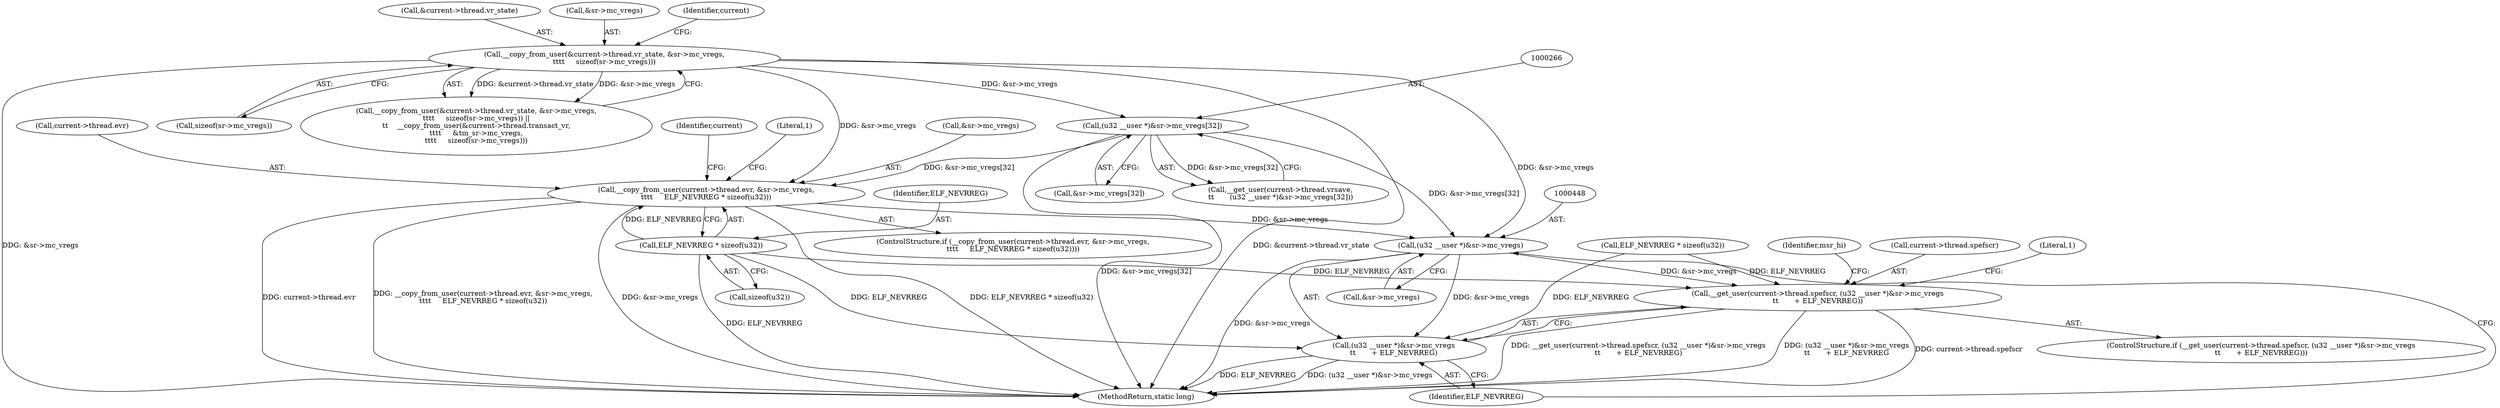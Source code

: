 digraph "0_linux_d2b9d2a5ad5ef04ff978c9923d19730cb05efd55@pointer" {
"1000447" [label="(Call,(u32 __user *)&sr->mc_vregs)"];
"1000405" [label="(Call,__copy_from_user(current->thread.evr, &sr->mc_vregs,\n\t\t\t\t     ELF_NEVRREG * sizeof(u32)))"];
"1000193" [label="(Call,__copy_from_user(&current->thread.vr_state, &sr->mc_vregs,\n\t\t\t\t     sizeof(sr->mc_vregs)))"];
"1000265" [label="(Call,(u32 __user *)&sr->mc_vregs[32])"];
"1000415" [label="(Call,ELF_NEVRREG * sizeof(u32))"];
"1000440" [label="(Call,__get_user(current->thread.spefscr, (u32 __user *)&sr->mc_vregs\n\t\t       + ELF_NEVRREG))"];
"1000446" [label="(Call,(u32 __user *)&sr->mc_vregs\n\t\t       + ELF_NEVRREG)"];
"1000204" [label="(Call,sizeof(sr->mc_vregs))"];
"1000194" [label="(Call,&current->thread.vr_state)"];
"1000267" [label="(Call,&sr->mc_vregs[32])"];
"1000440" [label="(Call,__get_user(current->thread.spefscr, (u32 __user *)&sr->mc_vregs\n\t\t       + ELF_NEVRREG))"];
"1000192" [label="(Call,__copy_from_user(&current->thread.vr_state, &sr->mc_vregs,\n\t\t\t\t     sizeof(sr->mc_vregs)) ||\n\t\t    __copy_from_user(&current->thread.transact_vr,\n\t\t\t\t     &tm_sr->mc_vregs,\n\t\t\t\t     sizeof(sr->mc_vregs)))"];
"1000455" [label="(Literal,1)"];
"1000265" [label="(Call,(u32 __user *)&sr->mc_vregs[32])"];
"1000443" [label="(Identifier,current)"];
"1000420" [label="(Literal,1)"];
"1000200" [label="(Call,&sr->mc_vregs)"];
"1000411" [label="(Call,&sr->mc_vregs)"];
"1000416" [label="(Identifier,ELF_NEVRREG)"];
"1000435" [label="(Call,ELF_NEVRREG * sizeof(u32))"];
"1000406" [label="(Call,current->thread.evr)"];
"1000458" [label="(Identifier,msr_hi)"];
"1000212" [label="(Identifier,current)"];
"1000447" [label="(Call,(u32 __user *)&sr->mc_vregs)"];
"1000439" [label="(ControlStructure,if (__get_user(current->thread.spefscr, (u32 __user *)&sr->mc_vregs\n\t\t       + ELF_NEVRREG)))"];
"1000453" [label="(Identifier,ELF_NEVRREG)"];
"1000417" [label="(Call,sizeof(u32))"];
"1000441" [label="(Call,current->thread.spefscr)"];
"1000415" [label="(Call,ELF_NEVRREG * sizeof(u32))"];
"1000259" [label="(Call,__get_user(current->thread.vrsave,\n\t\t       (u32 __user *)&sr->mc_vregs[32]))"];
"1000405" [label="(Call,__copy_from_user(current->thread.evr, &sr->mc_vregs,\n\t\t\t\t     ELF_NEVRREG * sizeof(u32)))"];
"1000446" [label="(Call,(u32 __user *)&sr->mc_vregs\n\t\t       + ELF_NEVRREG)"];
"1000404" [label="(ControlStructure,if (__copy_from_user(current->thread.evr, &sr->mc_vregs,\n\t\t\t\t     ELF_NEVRREG * sizeof(u32))))"];
"1000193" [label="(Call,__copy_from_user(&current->thread.vr_state, &sr->mc_vregs,\n\t\t\t\t     sizeof(sr->mc_vregs)))"];
"1000449" [label="(Call,&sr->mc_vregs)"];
"1000540" [label="(MethodReturn,static long)"];
"1000447" -> "1000446"  [label="AST: "];
"1000447" -> "1000449"  [label="CFG: "];
"1000448" -> "1000447"  [label="AST: "];
"1000449" -> "1000447"  [label="AST: "];
"1000453" -> "1000447"  [label="CFG: "];
"1000447" -> "1000540"  [label="DDG: &sr->mc_vregs"];
"1000447" -> "1000440"  [label="DDG: &sr->mc_vregs"];
"1000447" -> "1000446"  [label="DDG: &sr->mc_vregs"];
"1000405" -> "1000447"  [label="DDG: &sr->mc_vregs"];
"1000193" -> "1000447"  [label="DDG: &sr->mc_vregs"];
"1000265" -> "1000447"  [label="DDG: &sr->mc_vregs[32]"];
"1000405" -> "1000404"  [label="AST: "];
"1000405" -> "1000415"  [label="CFG: "];
"1000406" -> "1000405"  [label="AST: "];
"1000411" -> "1000405"  [label="AST: "];
"1000415" -> "1000405"  [label="AST: "];
"1000420" -> "1000405"  [label="CFG: "];
"1000443" -> "1000405"  [label="CFG: "];
"1000405" -> "1000540"  [label="DDG: __copy_from_user(current->thread.evr, &sr->mc_vregs,\n\t\t\t\t     ELF_NEVRREG * sizeof(u32))"];
"1000405" -> "1000540"  [label="DDG: &sr->mc_vregs"];
"1000405" -> "1000540"  [label="DDG: ELF_NEVRREG * sizeof(u32)"];
"1000405" -> "1000540"  [label="DDG: current->thread.evr"];
"1000193" -> "1000405"  [label="DDG: &sr->mc_vregs"];
"1000265" -> "1000405"  [label="DDG: &sr->mc_vregs[32]"];
"1000415" -> "1000405"  [label="DDG: ELF_NEVRREG"];
"1000193" -> "1000192"  [label="AST: "];
"1000193" -> "1000204"  [label="CFG: "];
"1000194" -> "1000193"  [label="AST: "];
"1000200" -> "1000193"  [label="AST: "];
"1000204" -> "1000193"  [label="AST: "];
"1000212" -> "1000193"  [label="CFG: "];
"1000192" -> "1000193"  [label="CFG: "];
"1000193" -> "1000540"  [label="DDG: &current->thread.vr_state"];
"1000193" -> "1000540"  [label="DDG: &sr->mc_vregs"];
"1000193" -> "1000192"  [label="DDG: &current->thread.vr_state"];
"1000193" -> "1000192"  [label="DDG: &sr->mc_vregs"];
"1000193" -> "1000265"  [label="DDG: &sr->mc_vregs"];
"1000265" -> "1000259"  [label="AST: "];
"1000265" -> "1000267"  [label="CFG: "];
"1000266" -> "1000265"  [label="AST: "];
"1000267" -> "1000265"  [label="AST: "];
"1000259" -> "1000265"  [label="CFG: "];
"1000265" -> "1000540"  [label="DDG: &sr->mc_vregs[32]"];
"1000265" -> "1000259"  [label="DDG: &sr->mc_vregs[32]"];
"1000415" -> "1000417"  [label="CFG: "];
"1000416" -> "1000415"  [label="AST: "];
"1000417" -> "1000415"  [label="AST: "];
"1000415" -> "1000540"  [label="DDG: ELF_NEVRREG"];
"1000415" -> "1000440"  [label="DDG: ELF_NEVRREG"];
"1000415" -> "1000446"  [label="DDG: ELF_NEVRREG"];
"1000440" -> "1000439"  [label="AST: "];
"1000440" -> "1000446"  [label="CFG: "];
"1000441" -> "1000440"  [label="AST: "];
"1000446" -> "1000440"  [label="AST: "];
"1000455" -> "1000440"  [label="CFG: "];
"1000458" -> "1000440"  [label="CFG: "];
"1000440" -> "1000540"  [label="DDG: __get_user(current->thread.spefscr, (u32 __user *)&sr->mc_vregs\n\t\t       + ELF_NEVRREG)"];
"1000440" -> "1000540"  [label="DDG: (u32 __user *)&sr->mc_vregs\n\t\t       + ELF_NEVRREG"];
"1000440" -> "1000540"  [label="DDG: current->thread.spefscr"];
"1000435" -> "1000440"  [label="DDG: ELF_NEVRREG"];
"1000446" -> "1000453"  [label="CFG: "];
"1000453" -> "1000446"  [label="AST: "];
"1000446" -> "1000540"  [label="DDG: (u32 __user *)&sr->mc_vregs"];
"1000446" -> "1000540"  [label="DDG: ELF_NEVRREG"];
"1000435" -> "1000446"  [label="DDG: ELF_NEVRREG"];
}
